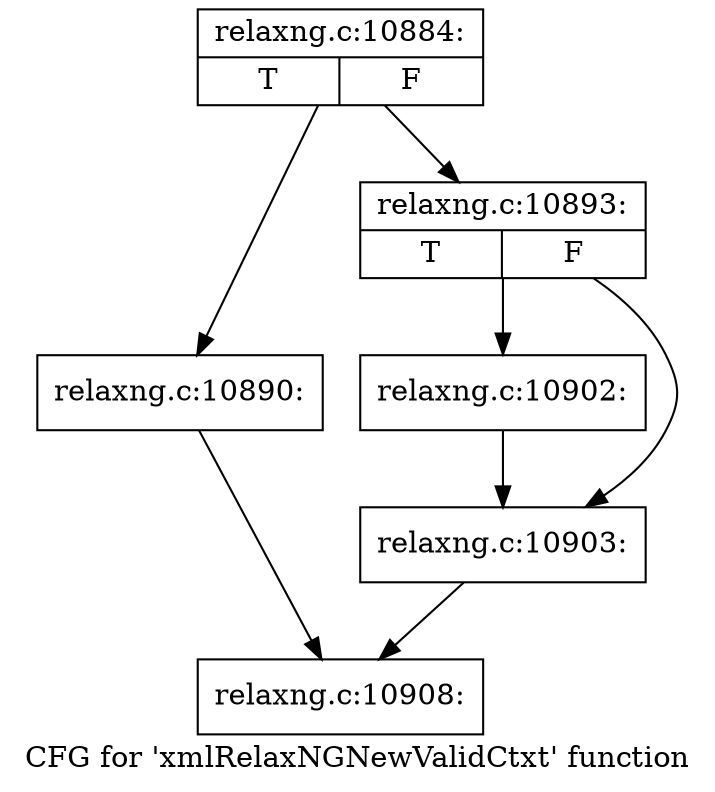 digraph "CFG for 'xmlRelaxNGNewValidCtxt' function" {
	label="CFG for 'xmlRelaxNGNewValidCtxt' function";

	Node0x39ab7c0 [shape=record,label="{relaxng.c:10884:|{<s0>T|<s1>F}}"];
	Node0x39ab7c0 -> Node0x38b70b0;
	Node0x39ab7c0 -> Node0x3ada2c0;
	Node0x38b70b0 [shape=record,label="{relaxng.c:10890:}"];
	Node0x38b70b0 -> Node0x3656240;
	Node0x3ada2c0 [shape=record,label="{relaxng.c:10893:|{<s0>T|<s1>F}}"];
	Node0x3ada2c0 -> Node0x3adae50;
	Node0x3ada2c0 -> Node0x3adc540;
	Node0x3adae50 [shape=record,label="{relaxng.c:10902:}"];
	Node0x3adae50 -> Node0x3adc540;
	Node0x3adc540 [shape=record,label="{relaxng.c:10903:}"];
	Node0x3adc540 -> Node0x3656240;
	Node0x3656240 [shape=record,label="{relaxng.c:10908:}"];
}
